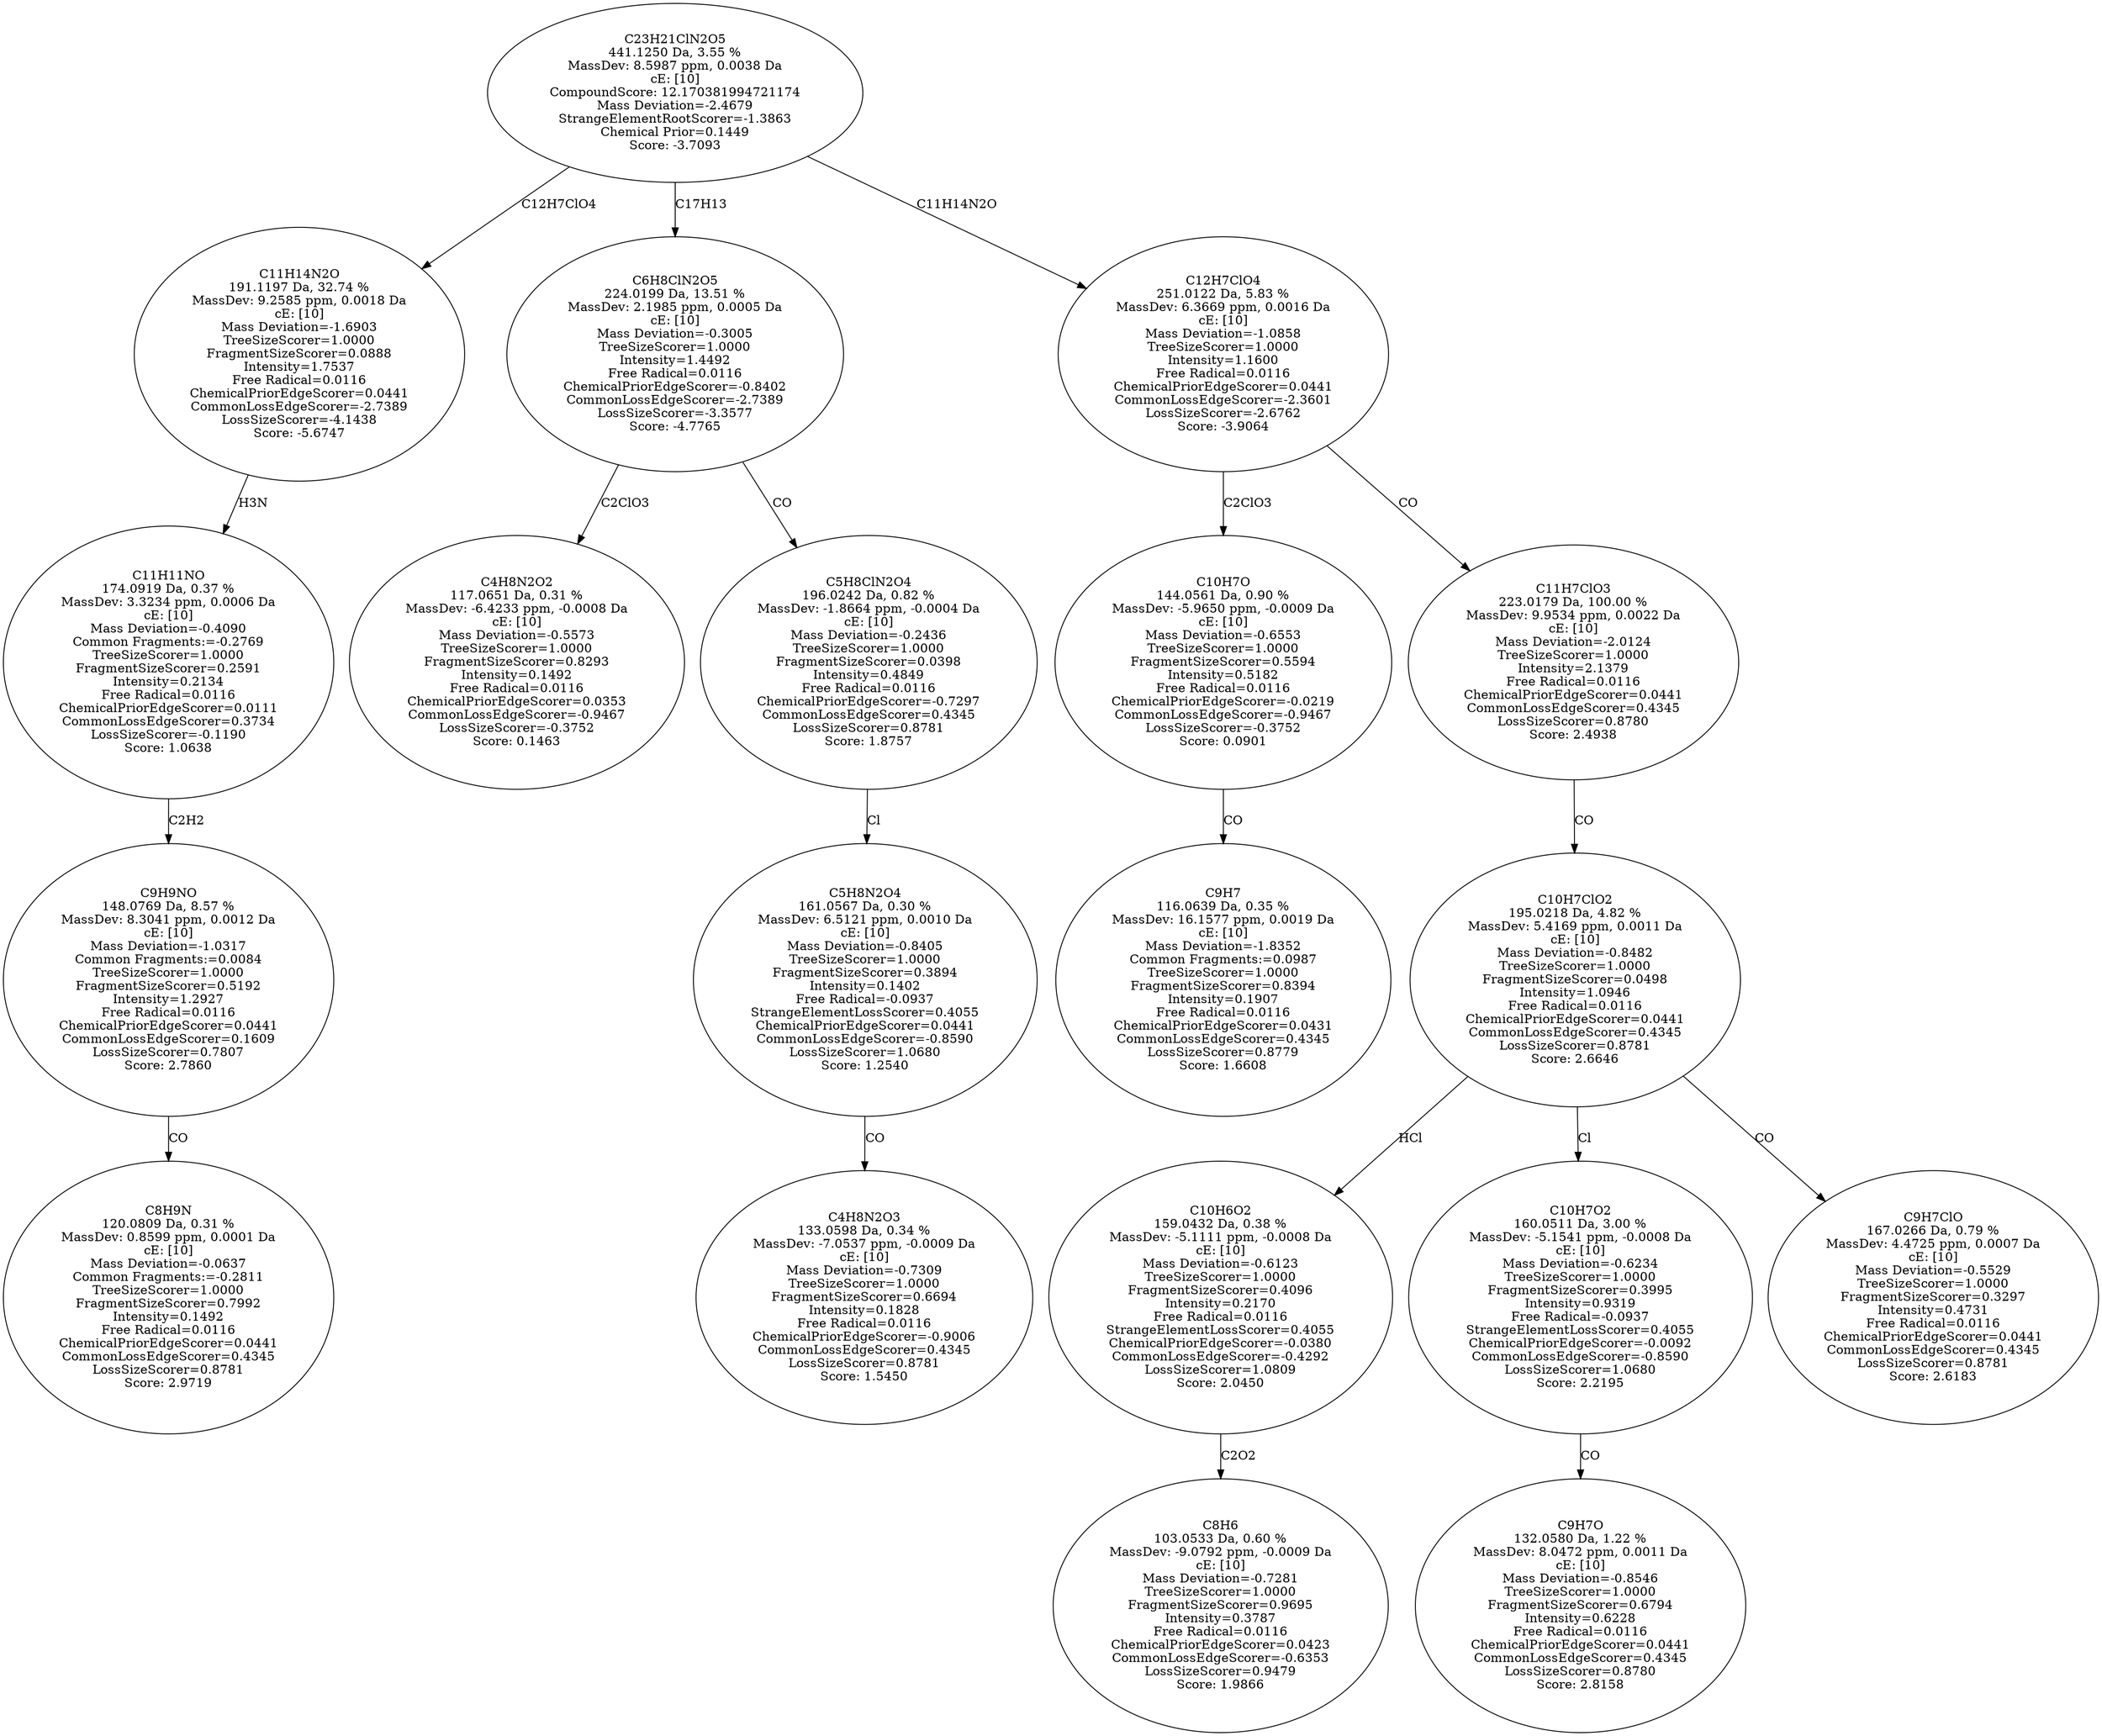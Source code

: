 strict digraph {
v1 [label="C8H9N\n120.0809 Da, 0.31 %\nMassDev: 0.8599 ppm, 0.0001 Da\ncE: [10]\nMass Deviation=-0.0637\nCommon Fragments:=-0.2811\nTreeSizeScorer=1.0000\nFragmentSizeScorer=0.7992\nIntensity=0.1492\nFree Radical=0.0116\nChemicalPriorEdgeScorer=0.0441\nCommonLossEdgeScorer=0.4345\nLossSizeScorer=0.8781\nScore: 2.9719"];
v2 [label="C9H9NO\n148.0769 Da, 8.57 %\nMassDev: 8.3041 ppm, 0.0012 Da\ncE: [10]\nMass Deviation=-1.0317\nCommon Fragments:=0.0084\nTreeSizeScorer=1.0000\nFragmentSizeScorer=0.5192\nIntensity=1.2927\nFree Radical=0.0116\nChemicalPriorEdgeScorer=0.0441\nCommonLossEdgeScorer=0.1609\nLossSizeScorer=0.7807\nScore: 2.7860"];
v3 [label="C11H11NO\n174.0919 Da, 0.37 %\nMassDev: 3.3234 ppm, 0.0006 Da\ncE: [10]\nMass Deviation=-0.4090\nCommon Fragments:=-0.2769\nTreeSizeScorer=1.0000\nFragmentSizeScorer=0.2591\nIntensity=0.2134\nFree Radical=0.0116\nChemicalPriorEdgeScorer=0.0111\nCommonLossEdgeScorer=0.3734\nLossSizeScorer=-0.1190\nScore: 1.0638"];
v4 [label="C11H14N2O\n191.1197 Da, 32.74 %\nMassDev: 9.2585 ppm, 0.0018 Da\ncE: [10]\nMass Deviation=-1.6903\nTreeSizeScorer=1.0000\nFragmentSizeScorer=0.0888\nIntensity=1.7537\nFree Radical=0.0116\nChemicalPriorEdgeScorer=0.0441\nCommonLossEdgeScorer=-2.7389\nLossSizeScorer=-4.1438\nScore: -5.6747"];
v5 [label="C4H8N2O2\n117.0651 Da, 0.31 %\nMassDev: -6.4233 ppm, -0.0008 Da\ncE: [10]\nMass Deviation=-0.5573\nTreeSizeScorer=1.0000\nFragmentSizeScorer=0.8293\nIntensity=0.1492\nFree Radical=0.0116\nChemicalPriorEdgeScorer=0.0353\nCommonLossEdgeScorer=-0.9467\nLossSizeScorer=-0.3752\nScore: 0.1463"];
v6 [label="C4H8N2O3\n133.0598 Da, 0.34 %\nMassDev: -7.0537 ppm, -0.0009 Da\ncE: [10]\nMass Deviation=-0.7309\nTreeSizeScorer=1.0000\nFragmentSizeScorer=0.6694\nIntensity=0.1828\nFree Radical=0.0116\nChemicalPriorEdgeScorer=-0.9006\nCommonLossEdgeScorer=0.4345\nLossSizeScorer=0.8781\nScore: 1.5450"];
v7 [label="C5H8N2O4\n161.0567 Da, 0.30 %\nMassDev: 6.5121 ppm, 0.0010 Da\ncE: [10]\nMass Deviation=-0.8405\nTreeSizeScorer=1.0000\nFragmentSizeScorer=0.3894\nIntensity=0.1402\nFree Radical=-0.0937\nStrangeElementLossScorer=0.4055\nChemicalPriorEdgeScorer=0.0441\nCommonLossEdgeScorer=-0.8590\nLossSizeScorer=1.0680\nScore: 1.2540"];
v8 [label="C5H8ClN2O4\n196.0242 Da, 0.82 %\nMassDev: -1.8664 ppm, -0.0004 Da\ncE: [10]\nMass Deviation=-0.2436\nTreeSizeScorer=1.0000\nFragmentSizeScorer=0.0398\nIntensity=0.4849\nFree Radical=0.0116\nChemicalPriorEdgeScorer=-0.7297\nCommonLossEdgeScorer=0.4345\nLossSizeScorer=0.8781\nScore: 1.8757"];
v9 [label="C6H8ClN2O5\n224.0199 Da, 13.51 %\nMassDev: 2.1985 ppm, 0.0005 Da\ncE: [10]\nMass Deviation=-0.3005\nTreeSizeScorer=1.0000\nIntensity=1.4492\nFree Radical=0.0116\nChemicalPriorEdgeScorer=-0.8402\nCommonLossEdgeScorer=-2.7389\nLossSizeScorer=-3.3577\nScore: -4.7765"];
v10 [label="C9H7\n116.0639 Da, 0.35 %\nMassDev: 16.1577 ppm, 0.0019 Da\ncE: [10]\nMass Deviation=-1.8352\nCommon Fragments:=0.0987\nTreeSizeScorer=1.0000\nFragmentSizeScorer=0.8394\nIntensity=0.1907\nFree Radical=0.0116\nChemicalPriorEdgeScorer=0.0431\nCommonLossEdgeScorer=0.4345\nLossSizeScorer=0.8779\nScore: 1.6608"];
v11 [label="C10H7O\n144.0561 Da, 0.90 %\nMassDev: -5.9650 ppm, -0.0009 Da\ncE: [10]\nMass Deviation=-0.6553\nTreeSizeScorer=1.0000\nFragmentSizeScorer=0.5594\nIntensity=0.5182\nFree Radical=0.0116\nChemicalPriorEdgeScorer=-0.0219\nCommonLossEdgeScorer=-0.9467\nLossSizeScorer=-0.3752\nScore: 0.0901"];
v12 [label="C8H6\n103.0533 Da, 0.60 %\nMassDev: -9.0792 ppm, -0.0009 Da\ncE: [10]\nMass Deviation=-0.7281\nTreeSizeScorer=1.0000\nFragmentSizeScorer=0.9695\nIntensity=0.3787\nFree Radical=0.0116\nChemicalPriorEdgeScorer=0.0423\nCommonLossEdgeScorer=-0.6353\nLossSizeScorer=0.9479\nScore: 1.9866"];
v13 [label="C10H6O2\n159.0432 Da, 0.38 %\nMassDev: -5.1111 ppm, -0.0008 Da\ncE: [10]\nMass Deviation=-0.6123\nTreeSizeScorer=1.0000\nFragmentSizeScorer=0.4096\nIntensity=0.2170\nFree Radical=0.0116\nStrangeElementLossScorer=0.4055\nChemicalPriorEdgeScorer=-0.0380\nCommonLossEdgeScorer=-0.4292\nLossSizeScorer=1.0809\nScore: 2.0450"];
v14 [label="C9H7O\n132.0580 Da, 1.22 %\nMassDev: 8.0472 ppm, 0.0011 Da\ncE: [10]\nMass Deviation=-0.8546\nTreeSizeScorer=1.0000\nFragmentSizeScorer=0.6794\nIntensity=0.6228\nFree Radical=0.0116\nChemicalPriorEdgeScorer=0.0441\nCommonLossEdgeScorer=0.4345\nLossSizeScorer=0.8780\nScore: 2.8158"];
v15 [label="C10H7O2\n160.0511 Da, 3.00 %\nMassDev: -5.1541 ppm, -0.0008 Da\ncE: [10]\nMass Deviation=-0.6234\nTreeSizeScorer=1.0000\nFragmentSizeScorer=0.3995\nIntensity=0.9319\nFree Radical=-0.0937\nStrangeElementLossScorer=0.4055\nChemicalPriorEdgeScorer=-0.0092\nCommonLossEdgeScorer=-0.8590\nLossSizeScorer=1.0680\nScore: 2.2195"];
v16 [label="C9H7ClO\n167.0266 Da, 0.79 %\nMassDev: 4.4725 ppm, 0.0007 Da\ncE: [10]\nMass Deviation=-0.5529\nTreeSizeScorer=1.0000\nFragmentSizeScorer=0.3297\nIntensity=0.4731\nFree Radical=0.0116\nChemicalPriorEdgeScorer=0.0441\nCommonLossEdgeScorer=0.4345\nLossSizeScorer=0.8781\nScore: 2.6183"];
v17 [label="C10H7ClO2\n195.0218 Da, 4.82 %\nMassDev: 5.4169 ppm, 0.0011 Da\ncE: [10]\nMass Deviation=-0.8482\nTreeSizeScorer=1.0000\nFragmentSizeScorer=0.0498\nIntensity=1.0946\nFree Radical=0.0116\nChemicalPriorEdgeScorer=0.0441\nCommonLossEdgeScorer=0.4345\nLossSizeScorer=0.8781\nScore: 2.6646"];
v18 [label="C11H7ClO3\n223.0179 Da, 100.00 %\nMassDev: 9.9534 ppm, 0.0022 Da\ncE: [10]\nMass Deviation=-2.0124\nTreeSizeScorer=1.0000\nIntensity=2.1379\nFree Radical=0.0116\nChemicalPriorEdgeScorer=0.0441\nCommonLossEdgeScorer=0.4345\nLossSizeScorer=0.8780\nScore: 2.4938"];
v19 [label="C12H7ClO4\n251.0122 Da, 5.83 %\nMassDev: 6.3669 ppm, 0.0016 Da\ncE: [10]\nMass Deviation=-1.0858\nTreeSizeScorer=1.0000\nIntensity=1.1600\nFree Radical=0.0116\nChemicalPriorEdgeScorer=0.0441\nCommonLossEdgeScorer=-2.3601\nLossSizeScorer=-2.6762\nScore: -3.9064"];
v20 [label="C23H21ClN2O5\n441.1250 Da, 3.55 %\nMassDev: 8.5987 ppm, 0.0038 Da\ncE: [10]\nCompoundScore: 12.170381994721174\nMass Deviation=-2.4679\nStrangeElementRootScorer=-1.3863\nChemical Prior=0.1449\nScore: -3.7093"];
v2 -> v1 [label="CO"];
v3 -> v2 [label="C2H2"];
v4 -> v3 [label="H3N"];
v20 -> v4 [label="C12H7ClO4"];
v9 -> v5 [label="C2ClO3"];
v7 -> v6 [label="CO"];
v8 -> v7 [label="Cl"];
v9 -> v8 [label="CO"];
v20 -> v9 [label="C17H13"];
v11 -> v10 [label="CO"];
v19 -> v11 [label="C2ClO3"];
v13 -> v12 [label="C2O2"];
v17 -> v13 [label="HCl"];
v15 -> v14 [label="CO"];
v17 -> v15 [label="Cl"];
v17 -> v16 [label="CO"];
v18 -> v17 [label="CO"];
v19 -> v18 [label="CO"];
v20 -> v19 [label="C11H14N2O"];
}